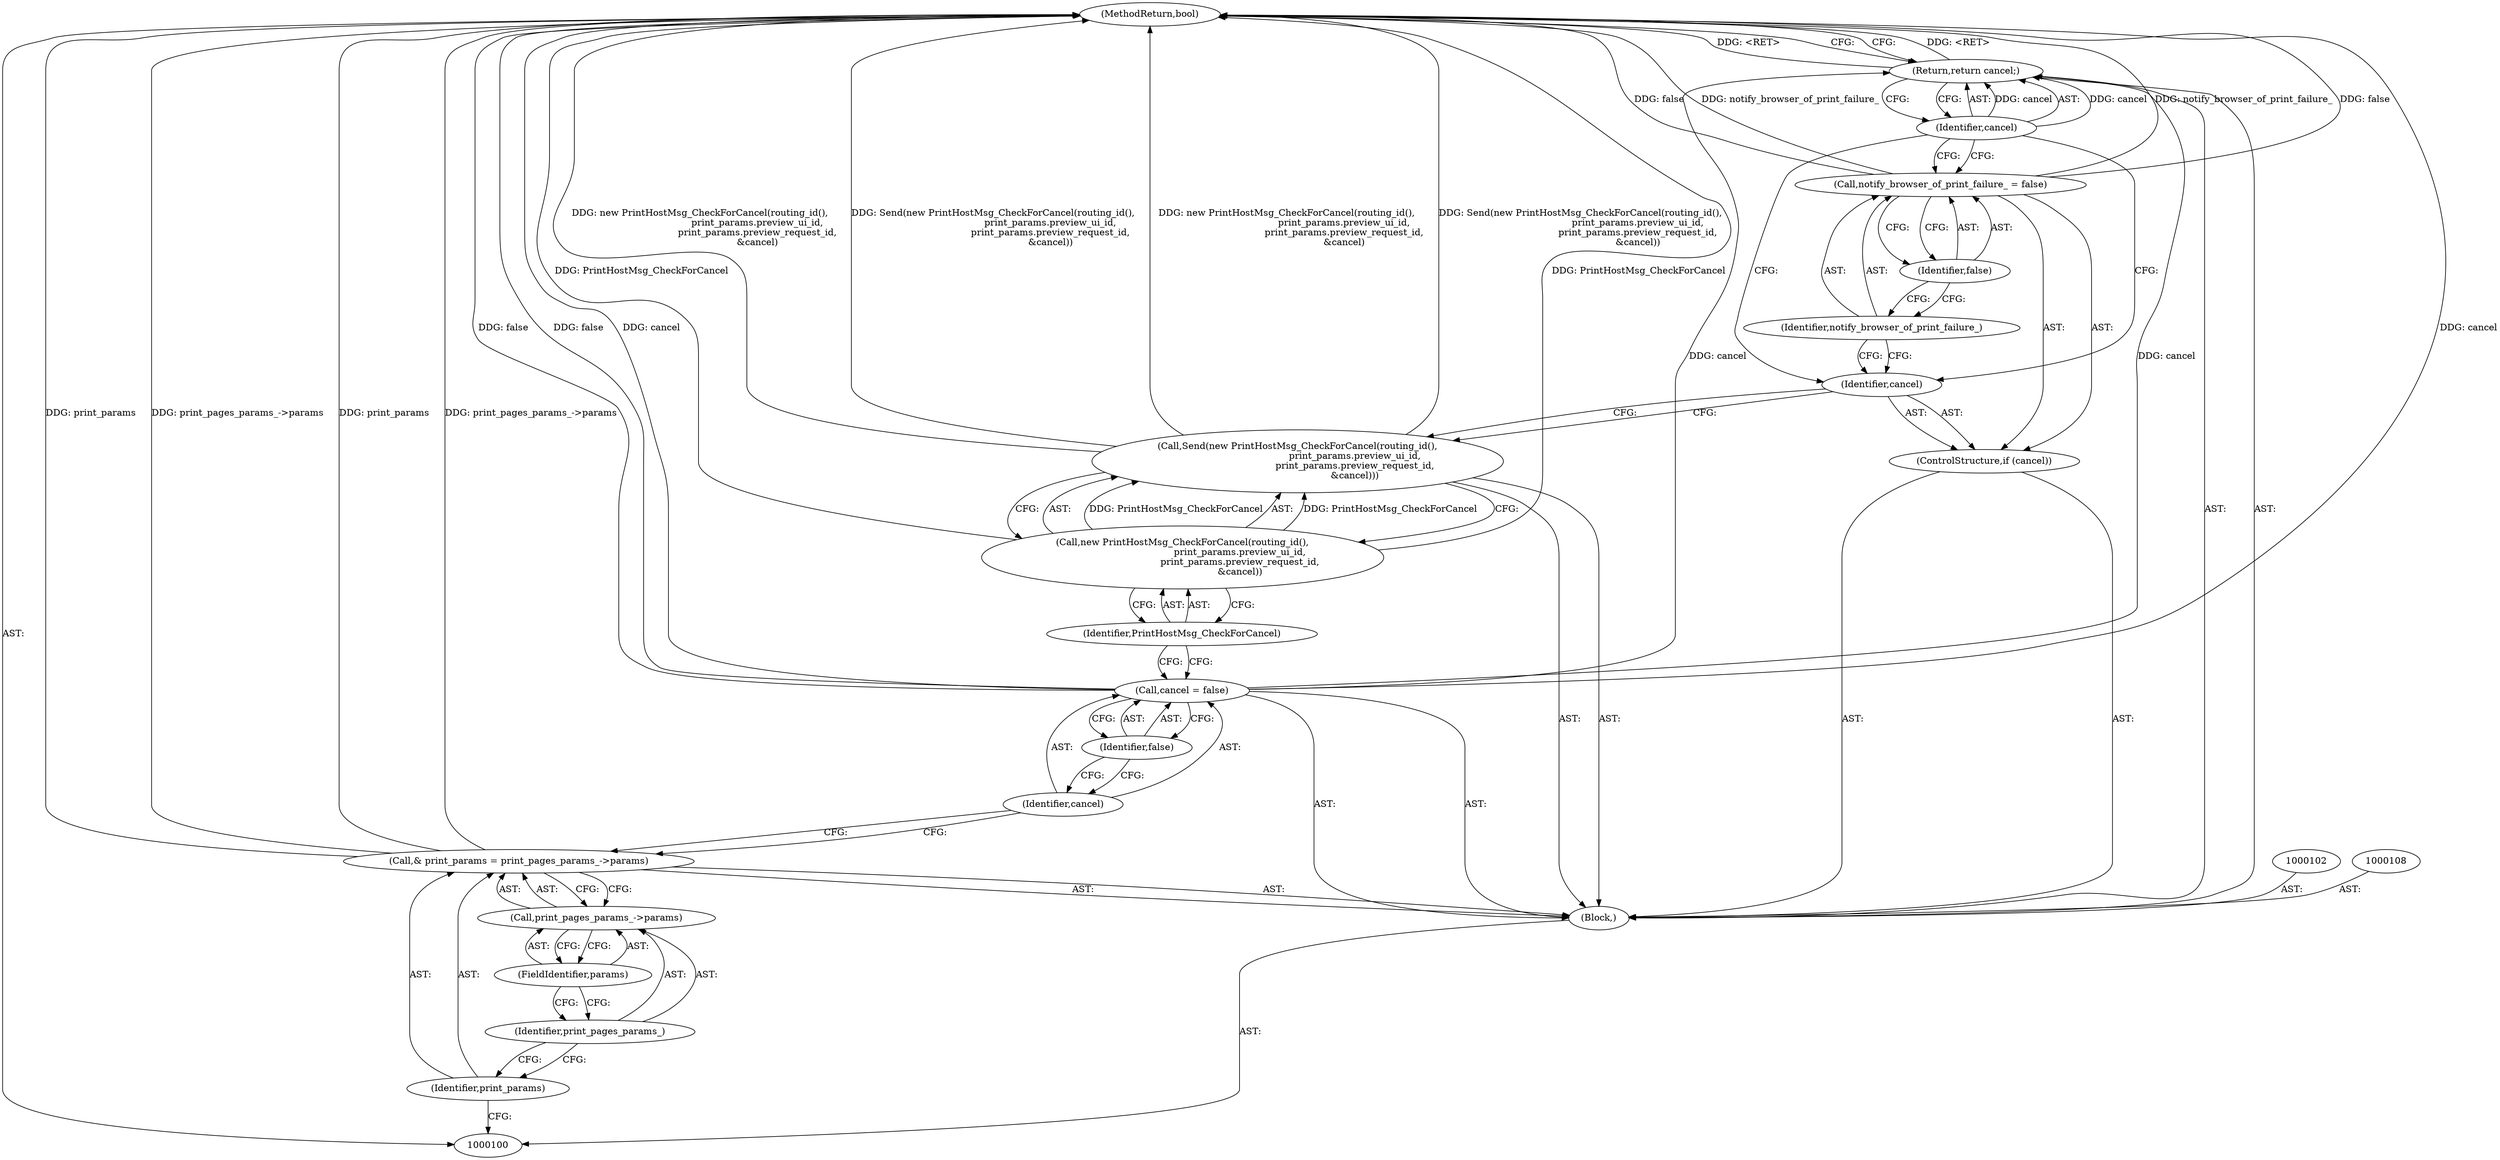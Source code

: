 digraph "0_Chrome_116d0963cadfbf55ef2ec3d13781987c4d80517a_36" {
"1000122" [label="(MethodReturn,bool)"];
"1000101" [label="(Block,)"];
"1000121" [label="(Identifier,cancel)"];
"1000120" [label="(Return,return cancel;)"];
"1000103" [label="(Call,& print_params = print_pages_params_->params)"];
"1000104" [label="(Identifier,print_params)"];
"1000105" [label="(Call,print_pages_params_->params)"];
"1000106" [label="(Identifier,print_pages_params_)"];
"1000107" [label="(FieldIdentifier,params)"];
"1000111" [label="(Identifier,false)"];
"1000109" [label="(Call,cancel = false)"];
"1000110" [label="(Identifier,cancel)"];
"1000114" [label="(Identifier,PrintHostMsg_CheckForCancel)"];
"1000112" [label="(Call,Send(new PrintHostMsg_CheckForCancel(routing_id(),\n                                       print_params.preview_ui_id,\n                                       print_params.preview_request_id,\n                                       &cancel)))"];
"1000113" [label="(Call,new PrintHostMsg_CheckForCancel(routing_id(),\n                                       print_params.preview_ui_id,\n                                       print_params.preview_request_id,\n                                       &cancel))"];
"1000115" [label="(ControlStructure,if (cancel))"];
"1000116" [label="(Identifier,cancel)"];
"1000119" [label="(Identifier,false)"];
"1000117" [label="(Call,notify_browser_of_print_failure_ = false)"];
"1000118" [label="(Identifier,notify_browser_of_print_failure_)"];
"1000122" -> "1000100"  [label="AST: "];
"1000122" -> "1000120"  [label="CFG: "];
"1000103" -> "1000122"  [label="DDG: print_params"];
"1000103" -> "1000122"  [label="DDG: print_pages_params_->params"];
"1000113" -> "1000122"  [label="DDG: PrintHostMsg_CheckForCancel"];
"1000117" -> "1000122"  [label="DDG: notify_browser_of_print_failure_"];
"1000117" -> "1000122"  [label="DDG: false"];
"1000112" -> "1000122"  [label="DDG: Send(new PrintHostMsg_CheckForCancel(routing_id(),\n                                       print_params.preview_ui_id,\n                                       print_params.preview_request_id,\n                                       &cancel))"];
"1000112" -> "1000122"  [label="DDG: new PrintHostMsg_CheckForCancel(routing_id(),\n                                       print_params.preview_ui_id,\n                                       print_params.preview_request_id,\n                                       &cancel)"];
"1000109" -> "1000122"  [label="DDG: false"];
"1000109" -> "1000122"  [label="DDG: cancel"];
"1000120" -> "1000122"  [label="DDG: <RET>"];
"1000101" -> "1000100"  [label="AST: "];
"1000102" -> "1000101"  [label="AST: "];
"1000103" -> "1000101"  [label="AST: "];
"1000108" -> "1000101"  [label="AST: "];
"1000109" -> "1000101"  [label="AST: "];
"1000112" -> "1000101"  [label="AST: "];
"1000115" -> "1000101"  [label="AST: "];
"1000120" -> "1000101"  [label="AST: "];
"1000121" -> "1000120"  [label="AST: "];
"1000121" -> "1000117"  [label="CFG: "];
"1000121" -> "1000116"  [label="CFG: "];
"1000120" -> "1000121"  [label="CFG: "];
"1000121" -> "1000120"  [label="DDG: cancel"];
"1000120" -> "1000101"  [label="AST: "];
"1000120" -> "1000121"  [label="CFG: "];
"1000121" -> "1000120"  [label="AST: "];
"1000122" -> "1000120"  [label="CFG: "];
"1000120" -> "1000122"  [label="DDG: <RET>"];
"1000121" -> "1000120"  [label="DDG: cancel"];
"1000109" -> "1000120"  [label="DDG: cancel"];
"1000103" -> "1000101"  [label="AST: "];
"1000103" -> "1000105"  [label="CFG: "];
"1000104" -> "1000103"  [label="AST: "];
"1000105" -> "1000103"  [label="AST: "];
"1000110" -> "1000103"  [label="CFG: "];
"1000103" -> "1000122"  [label="DDG: print_params"];
"1000103" -> "1000122"  [label="DDG: print_pages_params_->params"];
"1000104" -> "1000103"  [label="AST: "];
"1000104" -> "1000100"  [label="CFG: "];
"1000106" -> "1000104"  [label="CFG: "];
"1000105" -> "1000103"  [label="AST: "];
"1000105" -> "1000107"  [label="CFG: "];
"1000106" -> "1000105"  [label="AST: "];
"1000107" -> "1000105"  [label="AST: "];
"1000103" -> "1000105"  [label="CFG: "];
"1000106" -> "1000105"  [label="AST: "];
"1000106" -> "1000104"  [label="CFG: "];
"1000107" -> "1000106"  [label="CFG: "];
"1000107" -> "1000105"  [label="AST: "];
"1000107" -> "1000106"  [label="CFG: "];
"1000105" -> "1000107"  [label="CFG: "];
"1000111" -> "1000109"  [label="AST: "];
"1000111" -> "1000110"  [label="CFG: "];
"1000109" -> "1000111"  [label="CFG: "];
"1000109" -> "1000101"  [label="AST: "];
"1000109" -> "1000111"  [label="CFG: "];
"1000110" -> "1000109"  [label="AST: "];
"1000111" -> "1000109"  [label="AST: "];
"1000114" -> "1000109"  [label="CFG: "];
"1000109" -> "1000122"  [label="DDG: false"];
"1000109" -> "1000122"  [label="DDG: cancel"];
"1000109" -> "1000120"  [label="DDG: cancel"];
"1000110" -> "1000109"  [label="AST: "];
"1000110" -> "1000103"  [label="CFG: "];
"1000111" -> "1000110"  [label="CFG: "];
"1000114" -> "1000113"  [label="AST: "];
"1000114" -> "1000109"  [label="CFG: "];
"1000113" -> "1000114"  [label="CFG: "];
"1000112" -> "1000101"  [label="AST: "];
"1000112" -> "1000113"  [label="CFG: "];
"1000113" -> "1000112"  [label="AST: "];
"1000116" -> "1000112"  [label="CFG: "];
"1000112" -> "1000122"  [label="DDG: Send(new PrintHostMsg_CheckForCancel(routing_id(),\n                                       print_params.preview_ui_id,\n                                       print_params.preview_request_id,\n                                       &cancel))"];
"1000112" -> "1000122"  [label="DDG: new PrintHostMsg_CheckForCancel(routing_id(),\n                                       print_params.preview_ui_id,\n                                       print_params.preview_request_id,\n                                       &cancel)"];
"1000113" -> "1000112"  [label="DDG: PrintHostMsg_CheckForCancel"];
"1000113" -> "1000112"  [label="AST: "];
"1000113" -> "1000114"  [label="CFG: "];
"1000114" -> "1000113"  [label="AST: "];
"1000112" -> "1000113"  [label="CFG: "];
"1000113" -> "1000122"  [label="DDG: PrintHostMsg_CheckForCancel"];
"1000113" -> "1000112"  [label="DDG: PrintHostMsg_CheckForCancel"];
"1000115" -> "1000101"  [label="AST: "];
"1000116" -> "1000115"  [label="AST: "];
"1000117" -> "1000115"  [label="AST: "];
"1000116" -> "1000115"  [label="AST: "];
"1000116" -> "1000112"  [label="CFG: "];
"1000118" -> "1000116"  [label="CFG: "];
"1000121" -> "1000116"  [label="CFG: "];
"1000119" -> "1000117"  [label="AST: "];
"1000119" -> "1000118"  [label="CFG: "];
"1000117" -> "1000119"  [label="CFG: "];
"1000117" -> "1000115"  [label="AST: "];
"1000117" -> "1000119"  [label="CFG: "];
"1000118" -> "1000117"  [label="AST: "];
"1000119" -> "1000117"  [label="AST: "];
"1000121" -> "1000117"  [label="CFG: "];
"1000117" -> "1000122"  [label="DDG: notify_browser_of_print_failure_"];
"1000117" -> "1000122"  [label="DDG: false"];
"1000118" -> "1000117"  [label="AST: "];
"1000118" -> "1000116"  [label="CFG: "];
"1000119" -> "1000118"  [label="CFG: "];
}
